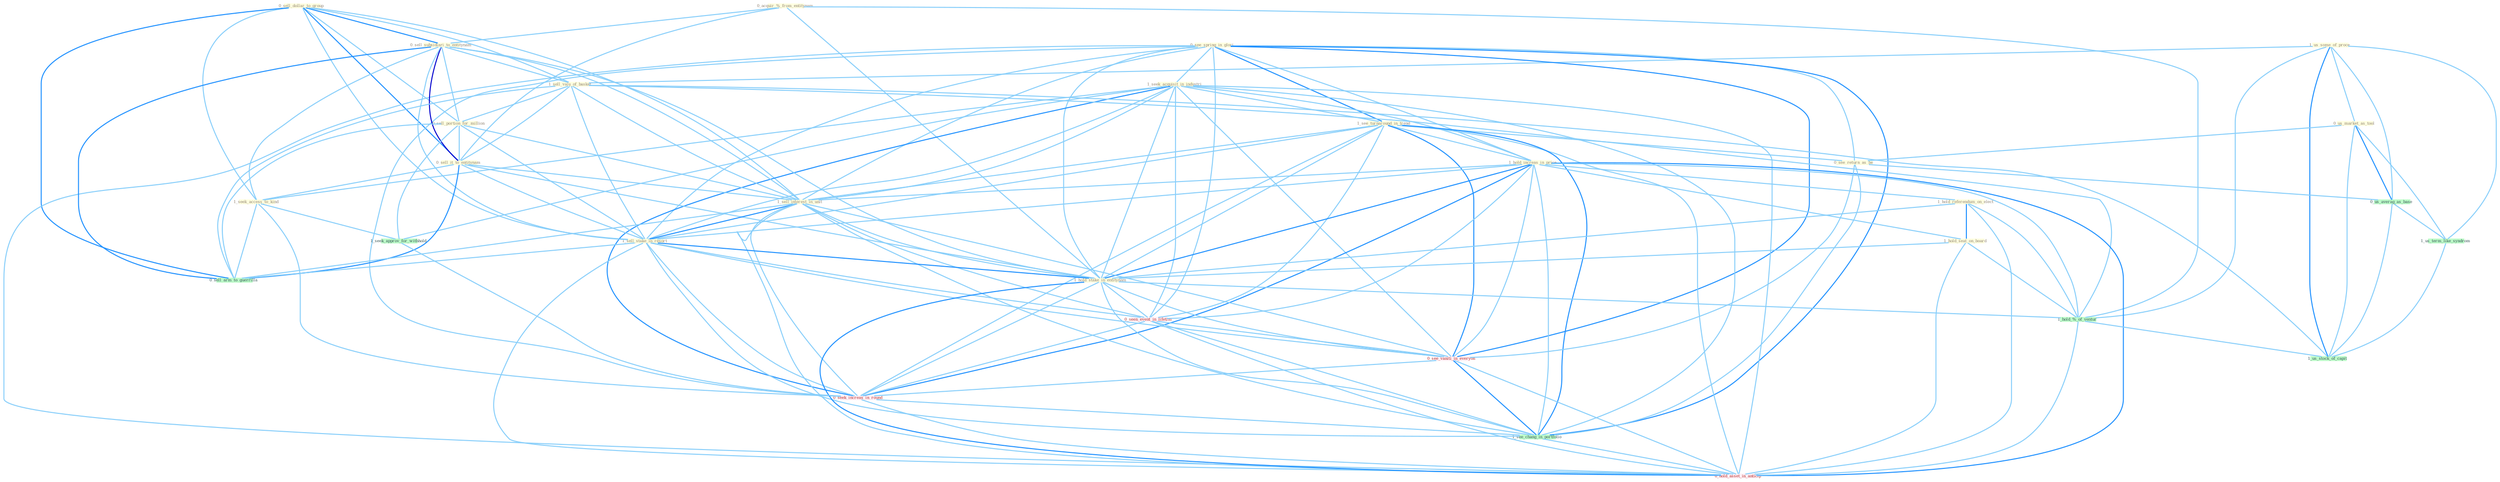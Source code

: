 Graph G{ 
    node
    [shape=polygon,style=filled,width=.5,height=.06,color="#BDFCC9",fixedsize=true,fontsize=4,
    fontcolor="#2f4f4f"];
    {node
    [color="#ffffe0", fontcolor="#8b7d6b"] "0_sell_dollar_to_group " "1_us_some_of_proce " "0_see_spring_in_glori " "0_acquir_%_from_entitynam " "1_seek_acquisit_in_industri " "0_sell_subsidiari_to_entitynam " "1_sell_valu_of_basket " "0_us_market_as_tool " "0_sell_portion_for_million " "0_sell_it_to_entitynam " "1_see_turnaround_in_trend " "1_seek_access_to_kind " "1_hold_increas_in_price " "1_sell_interest_in_unit " "0_see_return_as_be " "1_hold_referendum_on_elect " "1_sell_stake_in_resort " "1_hold_seat_on_board " "1_hold_stake_in_entitynam "}
{node [color="#fff0f5", fontcolor="#b22222"] "0_seen_event_in_lifetim " "0_see_vaniti_in_everyon " "0_seek_increas_in_round " "0_hold_asset_in_anticip "}
edge [color="#B0E2FF"];

	"0_sell_dollar_to_group " -- "0_sell_subsidiari_to_entitynam " [w="2", color="#1e90ff" , len=0.8];
	"0_sell_dollar_to_group " -- "1_sell_valu_of_basket " [w="1", color="#87cefa" ];
	"0_sell_dollar_to_group " -- "0_sell_portion_for_million " [w="1", color="#87cefa" ];
	"0_sell_dollar_to_group " -- "0_sell_it_to_entitynam " [w="2", color="#1e90ff" , len=0.8];
	"0_sell_dollar_to_group " -- "1_seek_access_to_kind " [w="1", color="#87cefa" ];
	"0_sell_dollar_to_group " -- "1_sell_interest_in_unit " [w="1", color="#87cefa" ];
	"0_sell_dollar_to_group " -- "1_sell_stake_in_resort " [w="1", color="#87cefa" ];
	"0_sell_dollar_to_group " -- "0_sell_arm_to_guerrilla " [w="2", color="#1e90ff" , len=0.8];
	"1_us_some_of_proce " -- "1_sell_valu_of_basket " [w="1", color="#87cefa" ];
	"1_us_some_of_proce " -- "0_us_market_as_tool " [w="1", color="#87cefa" ];
	"1_us_some_of_proce " -- "0_us_averag_as_base " [w="1", color="#87cefa" ];
	"1_us_some_of_proce " -- "1_us_term_like_syndrom " [w="1", color="#87cefa" ];
	"1_us_some_of_proce " -- "1_hold_%_of_ventur " [w="1", color="#87cefa" ];
	"1_us_some_of_proce " -- "1_us_stock_of_capit " [w="2", color="#1e90ff" , len=0.8];
	"0_see_spring_in_glori " -- "1_seek_acquisit_in_industri " [w="1", color="#87cefa" ];
	"0_see_spring_in_glori " -- "1_see_turnaround_in_trend " [w="2", color="#1e90ff" , len=0.8];
	"0_see_spring_in_glori " -- "1_hold_increas_in_price " [w="1", color="#87cefa" ];
	"0_see_spring_in_glori " -- "1_sell_interest_in_unit " [w="1", color="#87cefa" ];
	"0_see_spring_in_glori " -- "0_see_return_as_be " [w="1", color="#87cefa" ];
	"0_see_spring_in_glori " -- "1_sell_stake_in_resort " [w="1", color="#87cefa" ];
	"0_see_spring_in_glori " -- "1_hold_stake_in_entitynam " [w="1", color="#87cefa" ];
	"0_see_spring_in_glori " -- "0_seen_event_in_lifetim " [w="1", color="#87cefa" ];
	"0_see_spring_in_glori " -- "0_see_vaniti_in_everyon " [w="2", color="#1e90ff" , len=0.8];
	"0_see_spring_in_glori " -- "0_seek_increas_in_round " [w="1", color="#87cefa" ];
	"0_see_spring_in_glori " -- "1_see_chang_in_portfolio " [w="2", color="#1e90ff" , len=0.8];
	"0_see_spring_in_glori " -- "0_hold_asset_in_anticip " [w="1", color="#87cefa" ];
	"0_acquir_%_from_entitynam " -- "0_sell_subsidiari_to_entitynam " [w="1", color="#87cefa" ];
	"0_acquir_%_from_entitynam " -- "0_sell_it_to_entitynam " [w="1", color="#87cefa" ];
	"0_acquir_%_from_entitynam " -- "1_hold_stake_in_entitynam " [w="1", color="#87cefa" ];
	"0_acquir_%_from_entitynam " -- "1_hold_%_of_ventur " [w="1", color="#87cefa" ];
	"1_seek_acquisit_in_industri " -- "1_see_turnaround_in_trend " [w="1", color="#87cefa" ];
	"1_seek_acquisit_in_industri " -- "1_seek_access_to_kind " [w="1", color="#87cefa" ];
	"1_seek_acquisit_in_industri " -- "1_hold_increas_in_price " [w="1", color="#87cefa" ];
	"1_seek_acquisit_in_industri " -- "1_sell_interest_in_unit " [w="1", color="#87cefa" ];
	"1_seek_acquisit_in_industri " -- "1_sell_stake_in_resort " [w="1", color="#87cefa" ];
	"1_seek_acquisit_in_industri " -- "1_hold_stake_in_entitynam " [w="1", color="#87cefa" ];
	"1_seek_acquisit_in_industri " -- "0_seen_event_in_lifetim " [w="1", color="#87cefa" ];
	"1_seek_acquisit_in_industri " -- "1_seek_approv_for_withhold " [w="1", color="#87cefa" ];
	"1_seek_acquisit_in_industri " -- "0_see_vaniti_in_everyon " [w="1", color="#87cefa" ];
	"1_seek_acquisit_in_industri " -- "0_seek_increas_in_round " [w="2", color="#1e90ff" , len=0.8];
	"1_seek_acquisit_in_industri " -- "1_see_chang_in_portfolio " [w="1", color="#87cefa" ];
	"1_seek_acquisit_in_industri " -- "0_hold_asset_in_anticip " [w="1", color="#87cefa" ];
	"0_sell_subsidiari_to_entitynam " -- "1_sell_valu_of_basket " [w="1", color="#87cefa" ];
	"0_sell_subsidiari_to_entitynam " -- "0_sell_portion_for_million " [w="1", color="#87cefa" ];
	"0_sell_subsidiari_to_entitynam " -- "0_sell_it_to_entitynam " [w="3", color="#0000cd" , len=0.6];
	"0_sell_subsidiari_to_entitynam " -- "1_seek_access_to_kind " [w="1", color="#87cefa" ];
	"0_sell_subsidiari_to_entitynam " -- "1_sell_interest_in_unit " [w="1", color="#87cefa" ];
	"0_sell_subsidiari_to_entitynam " -- "1_sell_stake_in_resort " [w="1", color="#87cefa" ];
	"0_sell_subsidiari_to_entitynam " -- "1_hold_stake_in_entitynam " [w="1", color="#87cefa" ];
	"0_sell_subsidiari_to_entitynam " -- "0_sell_arm_to_guerrilla " [w="2", color="#1e90ff" , len=0.8];
	"1_sell_valu_of_basket " -- "0_sell_portion_for_million " [w="1", color="#87cefa" ];
	"1_sell_valu_of_basket " -- "0_sell_it_to_entitynam " [w="1", color="#87cefa" ];
	"1_sell_valu_of_basket " -- "1_sell_interest_in_unit " [w="1", color="#87cefa" ];
	"1_sell_valu_of_basket " -- "1_sell_stake_in_resort " [w="1", color="#87cefa" ];
	"1_sell_valu_of_basket " -- "1_hold_%_of_ventur " [w="1", color="#87cefa" ];
	"1_sell_valu_of_basket " -- "0_sell_arm_to_guerrilla " [w="1", color="#87cefa" ];
	"1_sell_valu_of_basket " -- "1_us_stock_of_capit " [w="1", color="#87cefa" ];
	"0_us_market_as_tool " -- "0_see_return_as_be " [w="1", color="#87cefa" ];
	"0_us_market_as_tool " -- "0_us_averag_as_base " [w="2", color="#1e90ff" , len=0.8];
	"0_us_market_as_tool " -- "1_us_term_like_syndrom " [w="1", color="#87cefa" ];
	"0_us_market_as_tool " -- "1_us_stock_of_capit " [w="1", color="#87cefa" ];
	"0_sell_portion_for_million " -- "0_sell_it_to_entitynam " [w="1", color="#87cefa" ];
	"0_sell_portion_for_million " -- "1_sell_interest_in_unit " [w="1", color="#87cefa" ];
	"0_sell_portion_for_million " -- "1_sell_stake_in_resort " [w="1", color="#87cefa" ];
	"0_sell_portion_for_million " -- "1_seek_approv_for_withhold " [w="1", color="#87cefa" ];
	"0_sell_portion_for_million " -- "0_sell_arm_to_guerrilla " [w="1", color="#87cefa" ];
	"0_sell_it_to_entitynam " -- "1_seek_access_to_kind " [w="1", color="#87cefa" ];
	"0_sell_it_to_entitynam " -- "1_sell_interest_in_unit " [w="1", color="#87cefa" ];
	"0_sell_it_to_entitynam " -- "1_sell_stake_in_resort " [w="1", color="#87cefa" ];
	"0_sell_it_to_entitynam " -- "1_hold_stake_in_entitynam " [w="1", color="#87cefa" ];
	"0_sell_it_to_entitynam " -- "0_sell_arm_to_guerrilla " [w="2", color="#1e90ff" , len=0.8];
	"1_see_turnaround_in_trend " -- "1_hold_increas_in_price " [w="1", color="#87cefa" ];
	"1_see_turnaround_in_trend " -- "1_sell_interest_in_unit " [w="1", color="#87cefa" ];
	"1_see_turnaround_in_trend " -- "0_see_return_as_be " [w="1", color="#87cefa" ];
	"1_see_turnaround_in_trend " -- "1_sell_stake_in_resort " [w="1", color="#87cefa" ];
	"1_see_turnaround_in_trend " -- "1_hold_stake_in_entitynam " [w="1", color="#87cefa" ];
	"1_see_turnaround_in_trend " -- "0_seen_event_in_lifetim " [w="1", color="#87cefa" ];
	"1_see_turnaround_in_trend " -- "0_see_vaniti_in_everyon " [w="2", color="#1e90ff" , len=0.8];
	"1_see_turnaround_in_trend " -- "0_seek_increas_in_round " [w="1", color="#87cefa" ];
	"1_see_turnaround_in_trend " -- "1_see_chang_in_portfolio " [w="2", color="#1e90ff" , len=0.8];
	"1_see_turnaround_in_trend " -- "0_hold_asset_in_anticip " [w="1", color="#87cefa" ];
	"1_seek_access_to_kind " -- "1_seek_approv_for_withhold " [w="1", color="#87cefa" ];
	"1_seek_access_to_kind " -- "0_sell_arm_to_guerrilla " [w="1", color="#87cefa" ];
	"1_seek_access_to_kind " -- "0_seek_increas_in_round " [w="1", color="#87cefa" ];
	"1_hold_increas_in_price " -- "1_sell_interest_in_unit " [w="1", color="#87cefa" ];
	"1_hold_increas_in_price " -- "1_hold_referendum_on_elect " [w="1", color="#87cefa" ];
	"1_hold_increas_in_price " -- "1_sell_stake_in_resort " [w="1", color="#87cefa" ];
	"1_hold_increas_in_price " -- "1_hold_seat_on_board " [w="1", color="#87cefa" ];
	"1_hold_increas_in_price " -- "1_hold_stake_in_entitynam " [w="2", color="#1e90ff" , len=0.8];
	"1_hold_increas_in_price " -- "0_seen_event_in_lifetim " [w="1", color="#87cefa" ];
	"1_hold_increas_in_price " -- "1_hold_%_of_ventur " [w="1", color="#87cefa" ];
	"1_hold_increas_in_price " -- "0_see_vaniti_in_everyon " [w="1", color="#87cefa" ];
	"1_hold_increas_in_price " -- "0_seek_increas_in_round " [w="2", color="#1e90ff" , len=0.8];
	"1_hold_increas_in_price " -- "1_see_chang_in_portfolio " [w="1", color="#87cefa" ];
	"1_hold_increas_in_price " -- "0_hold_asset_in_anticip " [w="2", color="#1e90ff" , len=0.8];
	"1_sell_interest_in_unit " -- "1_sell_stake_in_resort " [w="2", color="#1e90ff" , len=0.8];
	"1_sell_interest_in_unit " -- "1_hold_stake_in_entitynam " [w="1", color="#87cefa" ];
	"1_sell_interest_in_unit " -- "0_seen_event_in_lifetim " [w="1", color="#87cefa" ];
	"1_sell_interest_in_unit " -- "0_see_vaniti_in_everyon " [w="1", color="#87cefa" ];
	"1_sell_interest_in_unit " -- "0_sell_arm_to_guerrilla " [w="1", color="#87cefa" ];
	"1_sell_interest_in_unit " -- "0_seek_increas_in_round " [w="1", color="#87cefa" ];
	"1_sell_interest_in_unit " -- "1_see_chang_in_portfolio " [w="1", color="#87cefa" ];
	"1_sell_interest_in_unit " -- "0_hold_asset_in_anticip " [w="1", color="#87cefa" ];
	"0_see_return_as_be " -- "0_us_averag_as_base " [w="1", color="#87cefa" ];
	"0_see_return_as_be " -- "0_see_vaniti_in_everyon " [w="1", color="#87cefa" ];
	"0_see_return_as_be " -- "1_see_chang_in_portfolio " [w="1", color="#87cefa" ];
	"1_hold_referendum_on_elect " -- "1_hold_seat_on_board " [w="2", color="#1e90ff" , len=0.8];
	"1_hold_referendum_on_elect " -- "1_hold_stake_in_entitynam " [w="1", color="#87cefa" ];
	"1_hold_referendum_on_elect " -- "1_hold_%_of_ventur " [w="1", color="#87cefa" ];
	"1_hold_referendum_on_elect " -- "0_hold_asset_in_anticip " [w="1", color="#87cefa" ];
	"1_sell_stake_in_resort " -- "1_hold_stake_in_entitynam " [w="2", color="#1e90ff" , len=0.8];
	"1_sell_stake_in_resort " -- "0_seen_event_in_lifetim " [w="1", color="#87cefa" ];
	"1_sell_stake_in_resort " -- "0_see_vaniti_in_everyon " [w="1", color="#87cefa" ];
	"1_sell_stake_in_resort " -- "0_sell_arm_to_guerrilla " [w="1", color="#87cefa" ];
	"1_sell_stake_in_resort " -- "0_seek_increas_in_round " [w="1", color="#87cefa" ];
	"1_sell_stake_in_resort " -- "1_see_chang_in_portfolio " [w="1", color="#87cefa" ];
	"1_sell_stake_in_resort " -- "0_hold_asset_in_anticip " [w="1", color="#87cefa" ];
	"1_hold_seat_on_board " -- "1_hold_stake_in_entitynam " [w="1", color="#87cefa" ];
	"1_hold_seat_on_board " -- "1_hold_%_of_ventur " [w="1", color="#87cefa" ];
	"1_hold_seat_on_board " -- "0_hold_asset_in_anticip " [w="1", color="#87cefa" ];
	"1_hold_stake_in_entitynam " -- "0_seen_event_in_lifetim " [w="1", color="#87cefa" ];
	"1_hold_stake_in_entitynam " -- "1_hold_%_of_ventur " [w="1", color="#87cefa" ];
	"1_hold_stake_in_entitynam " -- "0_see_vaniti_in_everyon " [w="1", color="#87cefa" ];
	"1_hold_stake_in_entitynam " -- "0_seek_increas_in_round " [w="1", color="#87cefa" ];
	"1_hold_stake_in_entitynam " -- "1_see_chang_in_portfolio " [w="1", color="#87cefa" ];
	"1_hold_stake_in_entitynam " -- "0_hold_asset_in_anticip " [w="2", color="#1e90ff" , len=0.8];
	"0_seen_event_in_lifetim " -- "0_see_vaniti_in_everyon " [w="1", color="#87cefa" ];
	"0_seen_event_in_lifetim " -- "0_seek_increas_in_round " [w="1", color="#87cefa" ];
	"0_seen_event_in_lifetim " -- "1_see_chang_in_portfolio " [w="1", color="#87cefa" ];
	"0_seen_event_in_lifetim " -- "0_hold_asset_in_anticip " [w="1", color="#87cefa" ];
	"0_us_averag_as_base " -- "1_us_term_like_syndrom " [w="1", color="#87cefa" ];
	"0_us_averag_as_base " -- "1_us_stock_of_capit " [w="1", color="#87cefa" ];
	"1_us_term_like_syndrom " -- "1_us_stock_of_capit " [w="1", color="#87cefa" ];
	"1_seek_approv_for_withhold " -- "0_seek_increas_in_round " [w="1", color="#87cefa" ];
	"1_hold_%_of_ventur " -- "1_us_stock_of_capit " [w="1", color="#87cefa" ];
	"1_hold_%_of_ventur " -- "0_hold_asset_in_anticip " [w="1", color="#87cefa" ];
	"0_see_vaniti_in_everyon " -- "0_seek_increas_in_round " [w="1", color="#87cefa" ];
	"0_see_vaniti_in_everyon " -- "1_see_chang_in_portfolio " [w="2", color="#1e90ff" , len=0.8];
	"0_see_vaniti_in_everyon " -- "0_hold_asset_in_anticip " [w="1", color="#87cefa" ];
	"0_seek_increas_in_round " -- "1_see_chang_in_portfolio " [w="1", color="#87cefa" ];
	"0_seek_increas_in_round " -- "0_hold_asset_in_anticip " [w="1", color="#87cefa" ];
	"1_see_chang_in_portfolio " -- "0_hold_asset_in_anticip " [w="1", color="#87cefa" ];
}